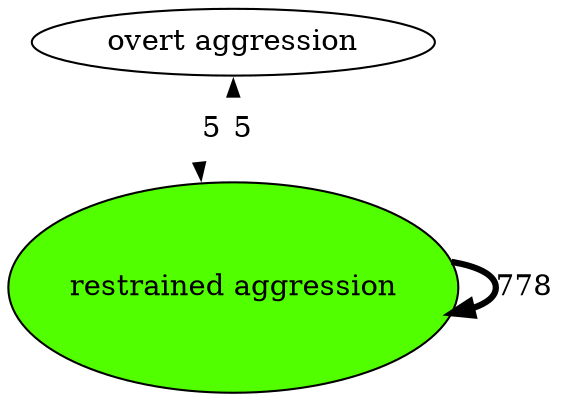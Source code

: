 digraph  {
"overt aggression" [fillcolor="0.28 0.0 1", height="0.0", style=filled, width="0.0"];
"restrained aggression" [fillcolor="0.28 1.0 1", height="1.4", style=filled, width="3.0"];
"overt aggression" -> "restrained aggression"  [label=5, penwidth="0.019280205655526992"];
"restrained aggression" -> "restrained aggression"  [label=778, penwidth="3.0"];
"restrained aggression" -> "overt aggression"  [label=5, penwidth="0.019280205655526992"];
}
